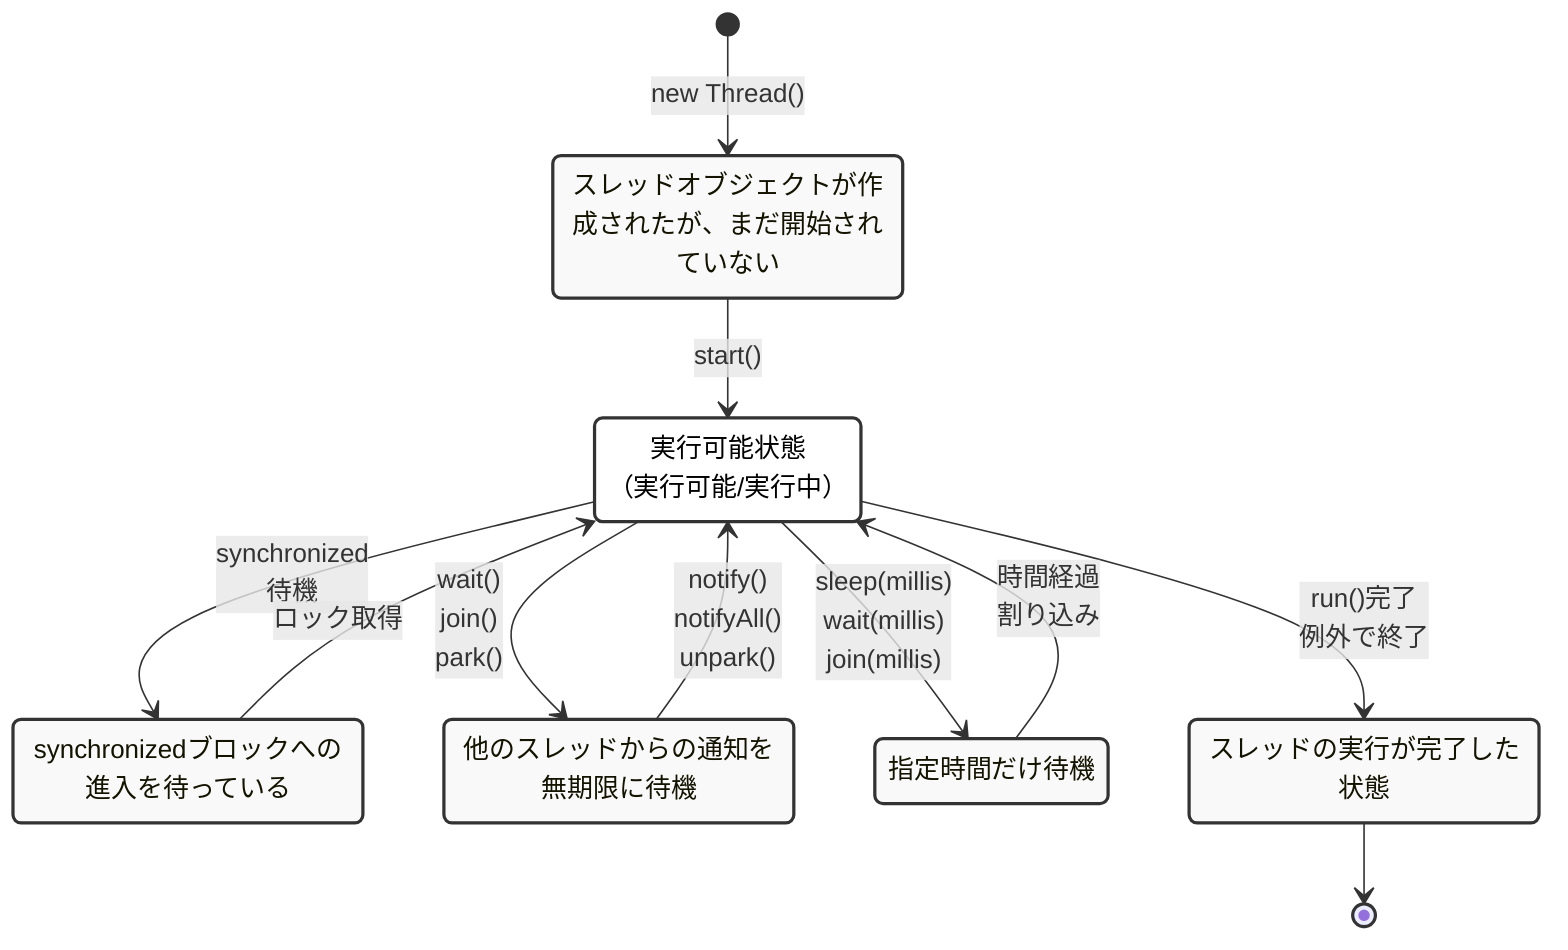 stateDiagram-v2
    direction TB
    
    [*] --> NEW: new Thread()
    
    NEW --> RUNNABLE: start()
    
    RUNNABLE --> BLOCKED: synchronized<br/>待機
    BLOCKED --> RUNNABLE: ロック取得
    
    RUNNABLE --> WAITING: wait()<br/>join()<br/>park()
    WAITING --> RUNNABLE: notify()<br/>notifyAll()<br/>unpark()
    
    RUNNABLE --> TIMED_WAITING: sleep(millis)<br/>wait(millis)<br/>join(millis)
    TIMED_WAITING --> RUNNABLE: 時間経過<br/>割り込み
    
    RUNNABLE --> TERMINATED: run()完了<br/>例外で終了
    TERMINATED --> [*]
    
    NEW: スレッドオブジェクトが作成されたが、まだ開始されていない
    RUNNABLE: 実行可能状態<br/>（実行可能/実行中）
    BLOCKED: synchronizedブロックへの進入を待っている
    WAITING: 他のスレッドからの通知を無期限に待機
    TIMED_WAITING: 指定時間だけ待機
    TERMINATED: スレッドの実行が完了した状態
    
    classDef whiteBackground fill:#ffffff,stroke:#333,stroke-width:2px,color:#000000
    classDef defaultState fill:#f9f9f9,stroke:#333,stroke-width:2px
    
    class RUNNABLE whiteBackground
    class NEW,BLOCKED,WAITING,TIMED_WAITING,TERMINATED defaultState